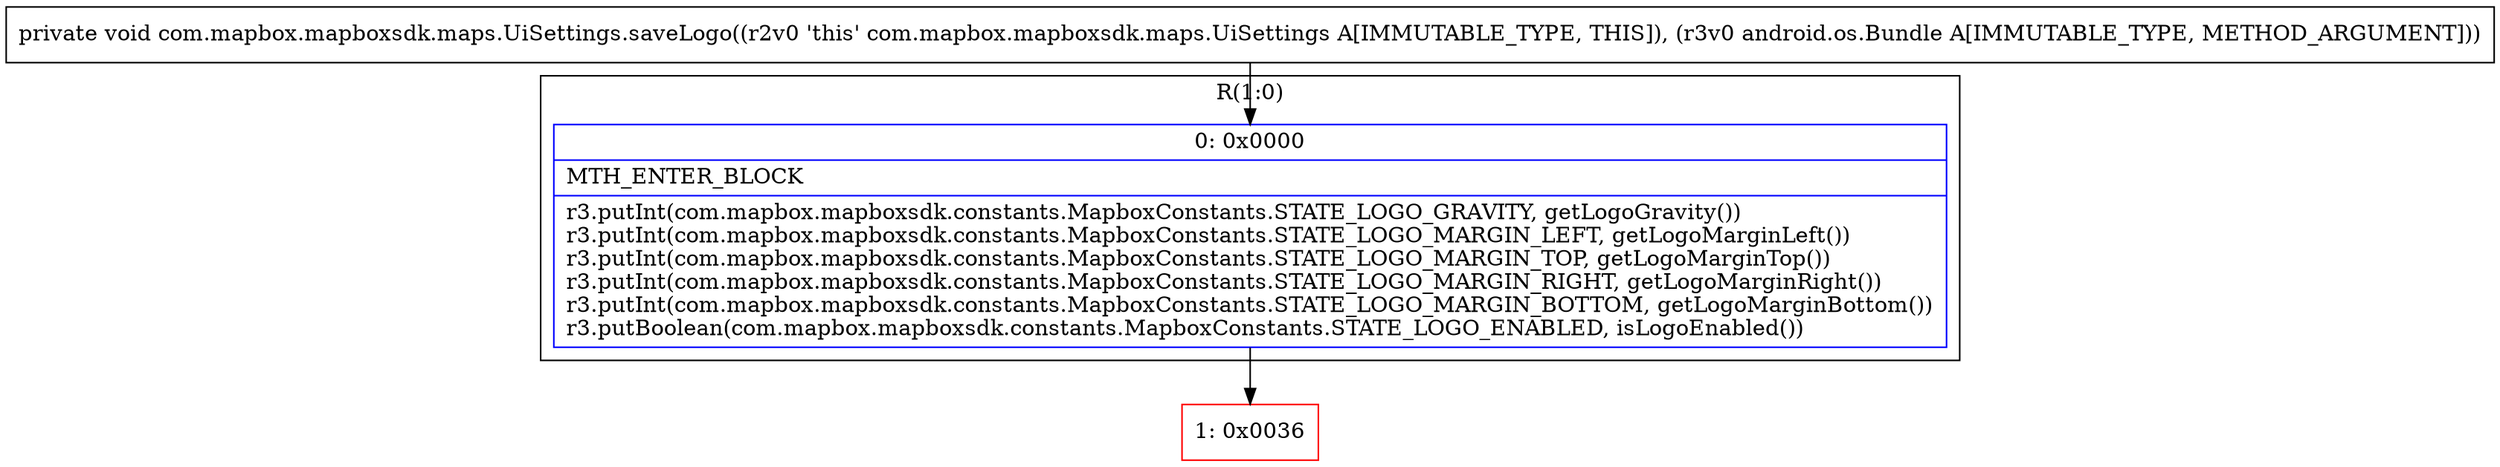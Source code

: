 digraph "CFG forcom.mapbox.mapboxsdk.maps.UiSettings.saveLogo(Landroid\/os\/Bundle;)V" {
subgraph cluster_Region_1609924377 {
label = "R(1:0)";
node [shape=record,color=blue];
Node_0 [shape=record,label="{0\:\ 0x0000|MTH_ENTER_BLOCK\l|r3.putInt(com.mapbox.mapboxsdk.constants.MapboxConstants.STATE_LOGO_GRAVITY, getLogoGravity())\lr3.putInt(com.mapbox.mapboxsdk.constants.MapboxConstants.STATE_LOGO_MARGIN_LEFT, getLogoMarginLeft())\lr3.putInt(com.mapbox.mapboxsdk.constants.MapboxConstants.STATE_LOGO_MARGIN_TOP, getLogoMarginTop())\lr3.putInt(com.mapbox.mapboxsdk.constants.MapboxConstants.STATE_LOGO_MARGIN_RIGHT, getLogoMarginRight())\lr3.putInt(com.mapbox.mapboxsdk.constants.MapboxConstants.STATE_LOGO_MARGIN_BOTTOM, getLogoMarginBottom())\lr3.putBoolean(com.mapbox.mapboxsdk.constants.MapboxConstants.STATE_LOGO_ENABLED, isLogoEnabled())\l}"];
}
Node_1 [shape=record,color=red,label="{1\:\ 0x0036}"];
MethodNode[shape=record,label="{private void com.mapbox.mapboxsdk.maps.UiSettings.saveLogo((r2v0 'this' com.mapbox.mapboxsdk.maps.UiSettings A[IMMUTABLE_TYPE, THIS]), (r3v0 android.os.Bundle A[IMMUTABLE_TYPE, METHOD_ARGUMENT])) }"];
MethodNode -> Node_0;
Node_0 -> Node_1;
}

